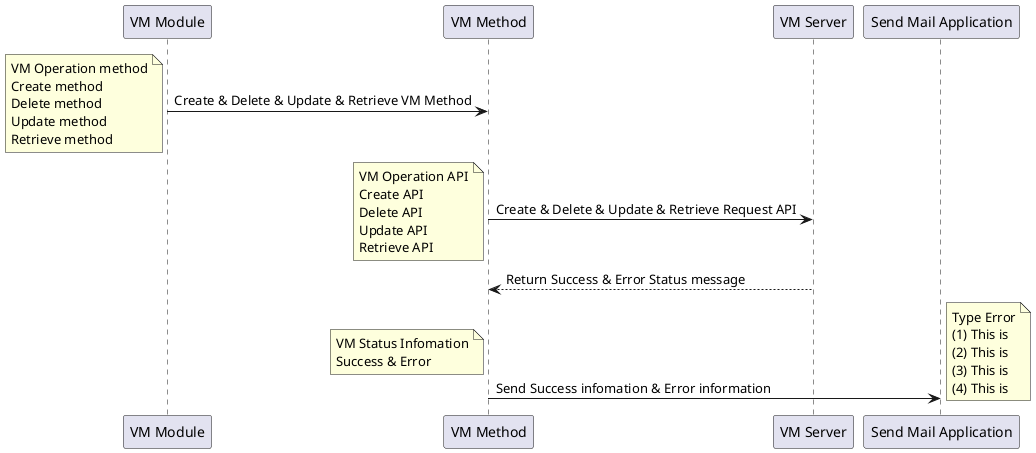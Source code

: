 @startuml TE_Cloud
"VM Module" -> "VM Method": Create & Delete & Update & Retrieve VM Method
note left
    VM Operation method
    Create method
    Delete method
    Update method
    Retrieve method
end note
"VM Server" <- "VM Method": Create & Delete & Update & Retrieve Request API
note left
    VM Operation API
    Create API
    Delete API
    Update API
    Retrieve API
end note
"VM Method" <-- "VM Server": Return Success & Error Status message
"Send Mail Application" <- "VM Method": Send Success infomation & Error information
note left
    VM Status Infomation
    Success & Error
end note
note right
    Type Error
    (1) This is
    (2) This is
    (3) This is
    (4) This is
end note

@enduml